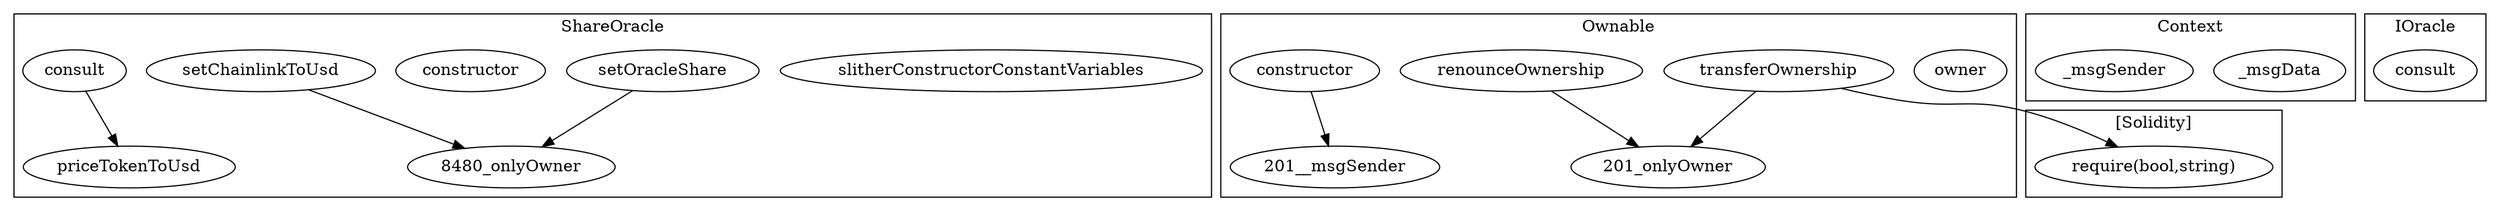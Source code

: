 strict digraph {
subgraph cluster_8480_ShareOracle {
label = "ShareOracle"
"8480_priceTokenToUsd" [label="priceTokenToUsd"]
"8480_slitherConstructorConstantVariables" [label="slitherConstructorConstantVariables"]
"8480_setOracleShare" [label="setOracleShare"]
"8480_constructor" [label="constructor"]
"8480_consult" [label="consult"]
"8480_setChainlinkToUsd" [label="setChainlinkToUsd"]
"8480_consult" -> "8480_priceTokenToUsd"
"8480_setOracleShare" -> "8480_onlyOwner"
"8480_setChainlinkToUsd" -> "8480_onlyOwner"
}subgraph cluster_201_Ownable {
label = "Ownable"
"201_owner" [label="owner"]
"201_constructor" [label="constructor"]
"201_renounceOwnership" [label="renounceOwnership"]
"201_transferOwnership" [label="transferOwnership"]
"201_transferOwnership" -> "201_onlyOwner"
"201_renounceOwnership" -> "201_onlyOwner"
"201_constructor" -> "201__msgSender"
}subgraph cluster_1394_Context {
label = "Context"
"1394__msgData" [label="_msgData"]
"1394__msgSender" [label="_msgSender"]
}subgraph cluster_7063_IOracle {
label = "IOracle"
"7063_consult" [label="consult"]
}subgraph cluster_solidity {
label = "[Solidity]"
"require(bool,string)" 
"201_transferOwnership" -> "require(bool,string)"
}
}